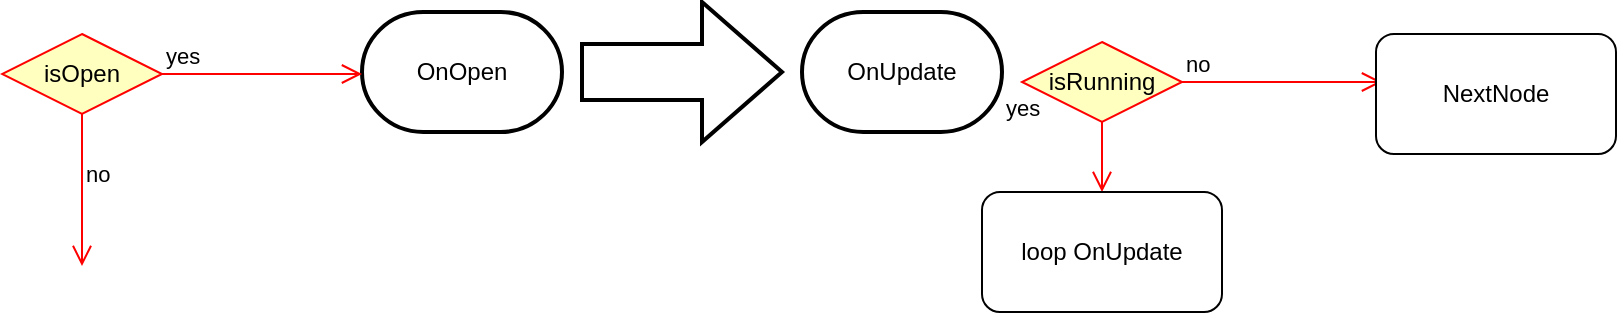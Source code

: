 <mxfile version="10.6.8" type="github"><diagram id="ZKVuQ1jOStvwVj-5oN7O" name="Page-1"><mxGraphModel dx="1886" dy="850" grid="1" gridSize="10" guides="1" tooltips="1" connect="1" arrows="1" fold="1" page="1" pageScale="1" pageWidth="827" pageHeight="1169" math="0" shadow="0"><root><mxCell id="0"/><mxCell id="1" parent="0"/><mxCell id="R261phUPegoK4KCwyQBR-1" value="OnOpen" style="strokeWidth=2;html=1;shape=mxgraph.flowchart.terminator;whiteSpace=wrap;" vertex="1" parent="1"><mxGeometry x="260" y="140" width="100" height="60" as="geometry"/></mxCell><mxCell id="R261phUPegoK4KCwyQBR-2" value="" style="verticalLabelPosition=bottom;verticalAlign=top;html=1;strokeWidth=2;shape=mxgraph.arrows2.arrow;dy=0.6;dx=40;notch=0;" vertex="1" parent="1"><mxGeometry x="370" y="135" width="100" height="70" as="geometry"/></mxCell><mxCell id="R261phUPegoK4KCwyQBR-3" value="OnUpdate" style="strokeWidth=2;html=1;shape=mxgraph.flowchart.terminator;whiteSpace=wrap;" vertex="1" parent="1"><mxGeometry x="480" y="140" width="100" height="60" as="geometry"/></mxCell><mxCell id="R261phUPegoK4KCwyQBR-5" value="isOpen" style="rhombus;whiteSpace=wrap;html=1;fillColor=#ffffc0;strokeColor=#ff0000;" vertex="1" parent="1"><mxGeometry x="80" y="151" width="80" height="40" as="geometry"/></mxCell><mxCell id="R261phUPegoK4KCwyQBR-6" value="yes" style="edgeStyle=orthogonalEdgeStyle;html=1;align=left;verticalAlign=bottom;endArrow=open;endSize=8;strokeColor=#ff0000;" edge="1" source="R261phUPegoK4KCwyQBR-5" parent="1"><mxGeometry x="-1" relative="1" as="geometry"><mxPoint x="260" y="171" as="targetPoint"/><Array as="points"><mxPoint x="260" y="171"/></Array></mxGeometry></mxCell><mxCell id="R261phUPegoK4KCwyQBR-7" value="no&lt;br&gt;" style="edgeStyle=orthogonalEdgeStyle;html=1;align=left;verticalAlign=top;endArrow=open;endSize=8;strokeColor=#ff0000;" edge="1" source="R261phUPegoK4KCwyQBR-5" parent="1"><mxGeometry x="-0.567" relative="1" as="geometry"><mxPoint x="120" y="267" as="targetPoint"/><mxPoint as="offset"/></mxGeometry></mxCell><mxCell id="R261phUPegoK4KCwyQBR-8" value="isRunning" style="rhombus;whiteSpace=wrap;html=1;fillColor=#ffffc0;strokeColor=#ff0000;" vertex="1" parent="1"><mxGeometry x="590" y="155" width="80" height="40" as="geometry"/></mxCell><mxCell id="R261phUPegoK4KCwyQBR-9" value="no" style="edgeStyle=orthogonalEdgeStyle;html=1;align=left;verticalAlign=bottom;endArrow=open;endSize=8;strokeColor=#ff0000;" edge="1" source="R261phUPegoK4KCwyQBR-8" parent="1"><mxGeometry x="-1" relative="1" as="geometry"><mxPoint x="770" y="175" as="targetPoint"/></mxGeometry></mxCell><mxCell id="R261phUPegoK4KCwyQBR-10" value="yes" style="edgeStyle=orthogonalEdgeStyle;html=1;align=left;verticalAlign=top;endArrow=open;endSize=8;strokeColor=#ff0000;" edge="1" source="R261phUPegoK4KCwyQBR-8" parent="1" target="R261phUPegoK4KCwyQBR-12"><mxGeometry x="-1" y="-54" relative="1" as="geometry"><mxPoint x="630" y="260" as="targetPoint"/><mxPoint x="4" y="-20" as="offset"/></mxGeometry></mxCell><mxCell id="R261phUPegoK4KCwyQBR-11" value="NextNode" style="rounded=1;whiteSpace=wrap;html=1;" vertex="1" parent="1"><mxGeometry x="767" y="151" width="120" height="60" as="geometry"/></mxCell><mxCell id="R261phUPegoK4KCwyQBR-12" value="loop OnUpdate" style="rounded=1;whiteSpace=wrap;html=1;" vertex="1" parent="1"><mxGeometry x="570" y="230" width="120" height="60" as="geometry"/></mxCell></root></mxGraphModel></diagram></mxfile>